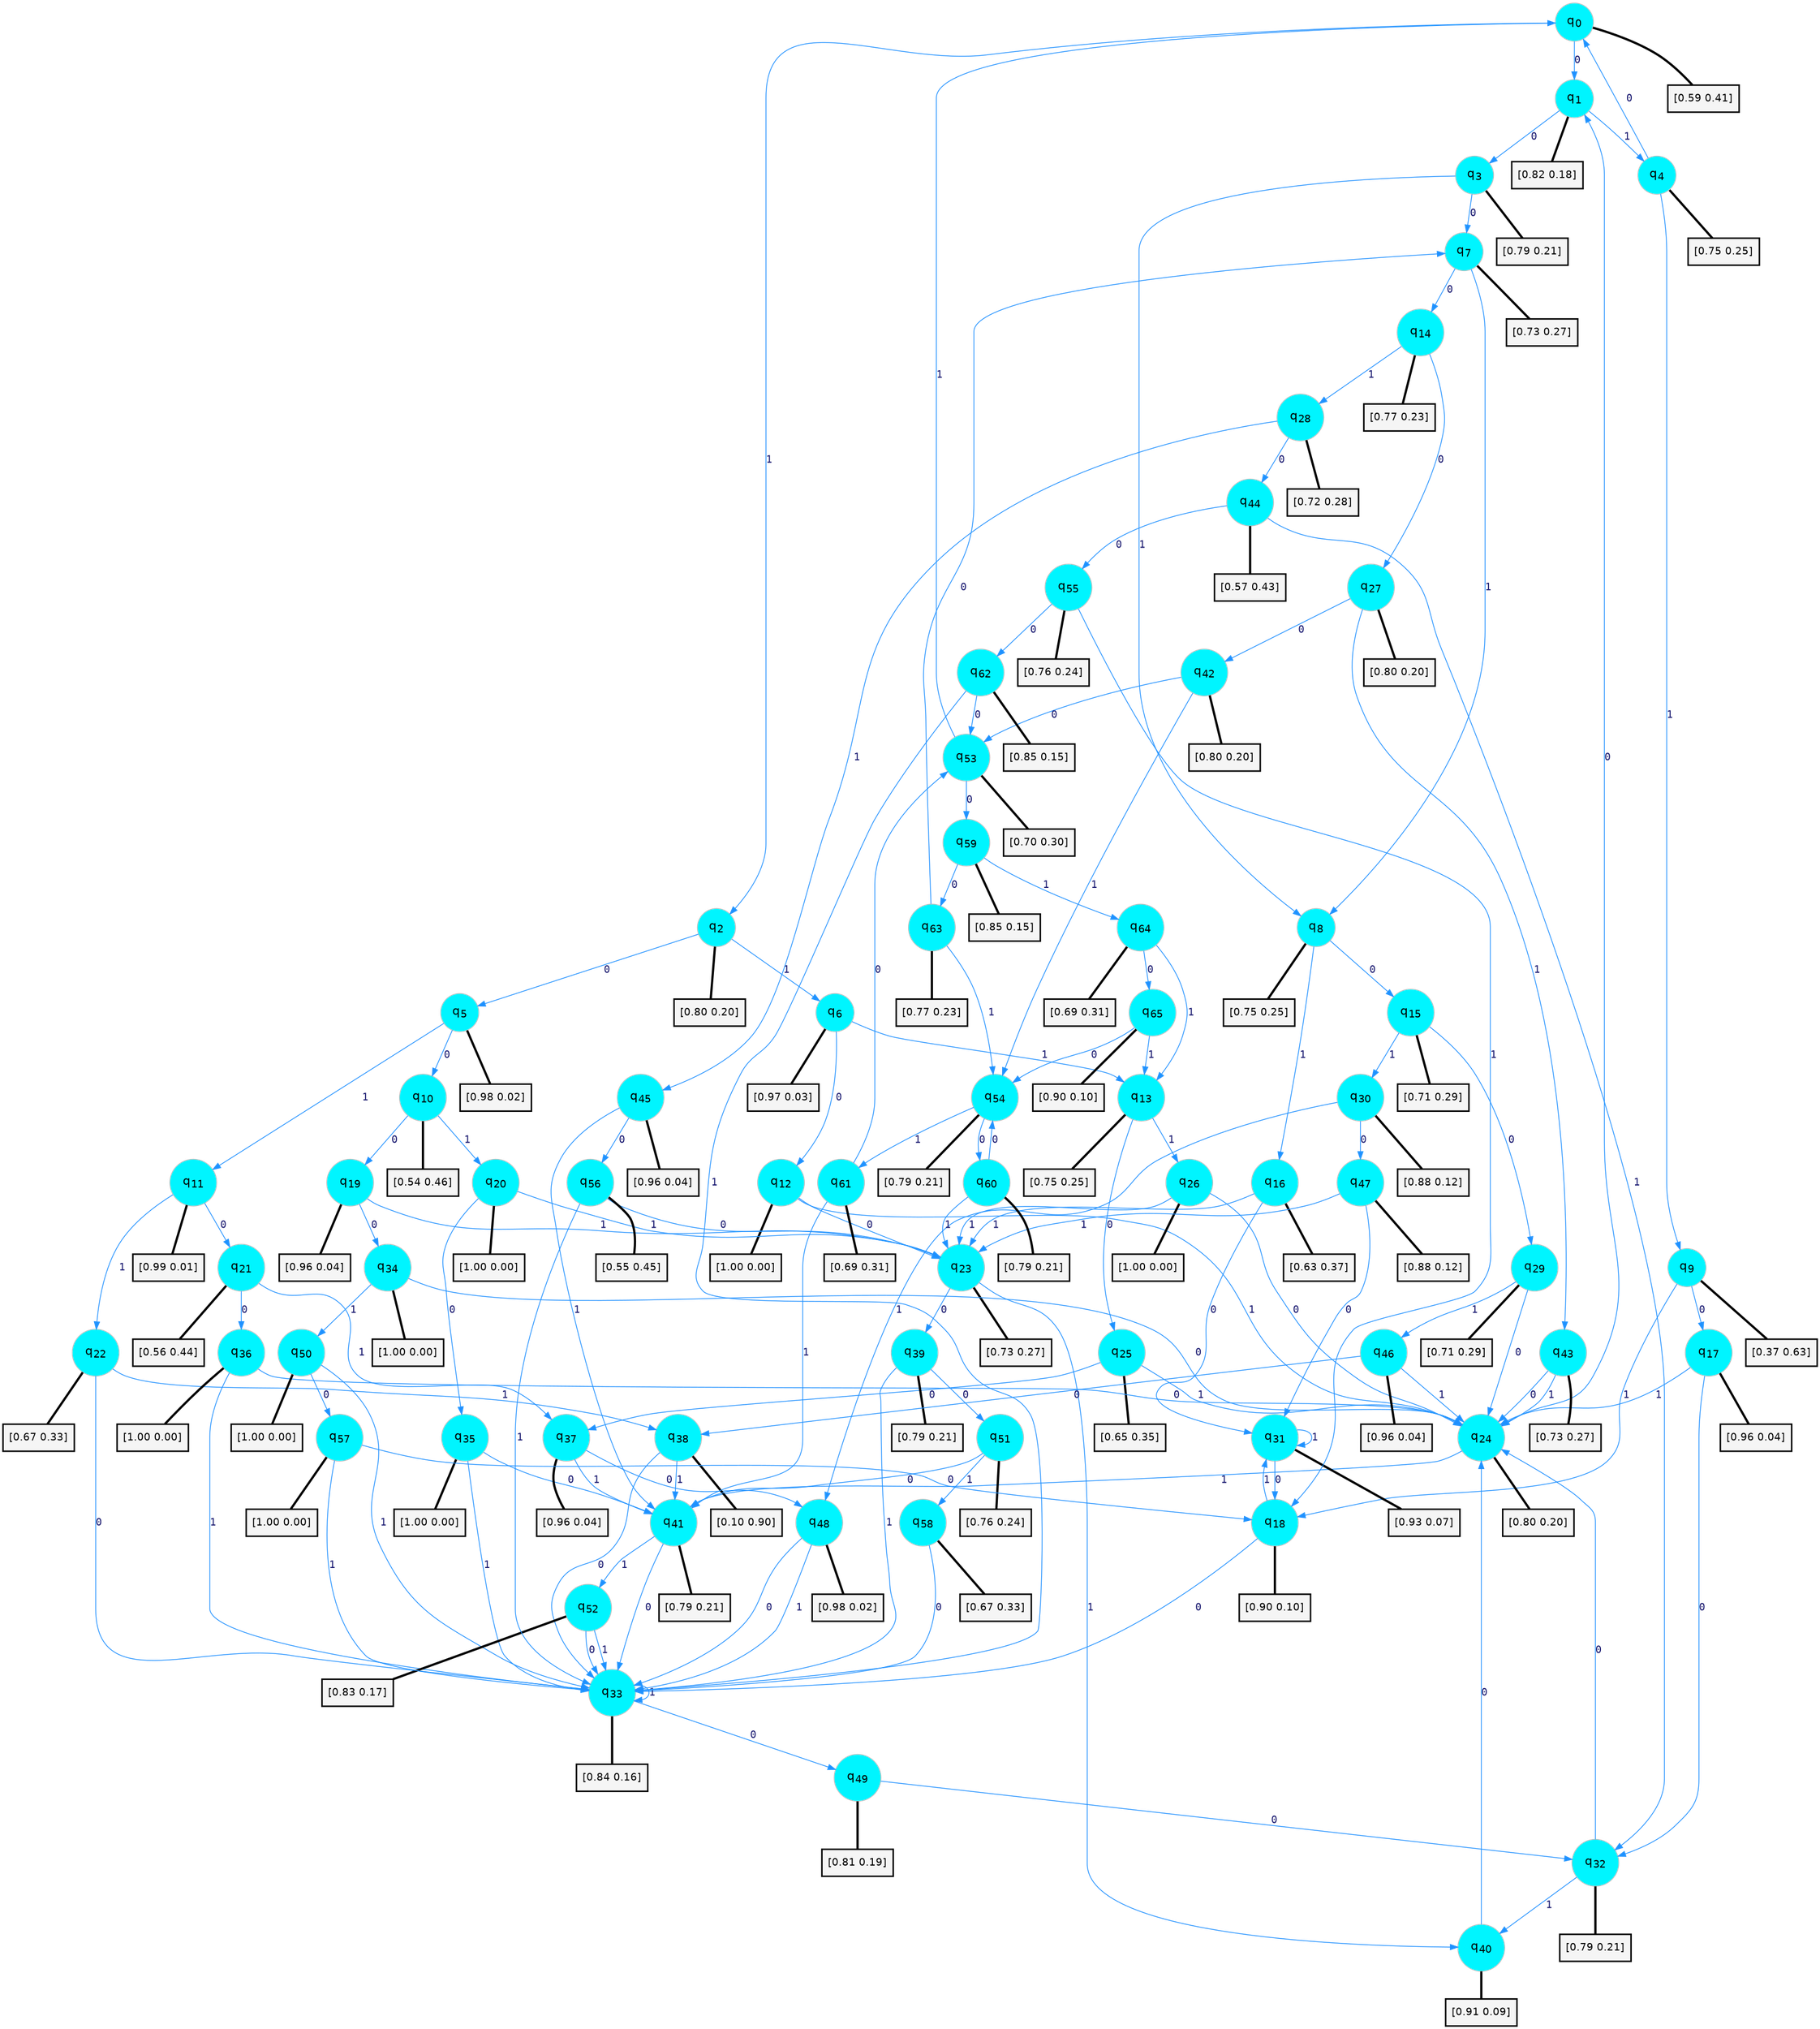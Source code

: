 digraph G {
graph [
bgcolor=transparent, dpi=300, rankdir=TD, size="40,25"];
node [
color=gray, fillcolor=turquoise1, fontcolor=black, fontname=Helvetica, fontsize=16, fontweight=bold, shape=circle, style=filled];
edge [
arrowsize=1, color=dodgerblue1, fontcolor=midnightblue, fontname=courier, fontweight=bold, penwidth=1, style=solid, weight=20];
0[label=<q<SUB>0</SUB>>];
1[label=<q<SUB>1</SUB>>];
2[label=<q<SUB>2</SUB>>];
3[label=<q<SUB>3</SUB>>];
4[label=<q<SUB>4</SUB>>];
5[label=<q<SUB>5</SUB>>];
6[label=<q<SUB>6</SUB>>];
7[label=<q<SUB>7</SUB>>];
8[label=<q<SUB>8</SUB>>];
9[label=<q<SUB>9</SUB>>];
10[label=<q<SUB>10</SUB>>];
11[label=<q<SUB>11</SUB>>];
12[label=<q<SUB>12</SUB>>];
13[label=<q<SUB>13</SUB>>];
14[label=<q<SUB>14</SUB>>];
15[label=<q<SUB>15</SUB>>];
16[label=<q<SUB>16</SUB>>];
17[label=<q<SUB>17</SUB>>];
18[label=<q<SUB>18</SUB>>];
19[label=<q<SUB>19</SUB>>];
20[label=<q<SUB>20</SUB>>];
21[label=<q<SUB>21</SUB>>];
22[label=<q<SUB>22</SUB>>];
23[label=<q<SUB>23</SUB>>];
24[label=<q<SUB>24</SUB>>];
25[label=<q<SUB>25</SUB>>];
26[label=<q<SUB>26</SUB>>];
27[label=<q<SUB>27</SUB>>];
28[label=<q<SUB>28</SUB>>];
29[label=<q<SUB>29</SUB>>];
30[label=<q<SUB>30</SUB>>];
31[label=<q<SUB>31</SUB>>];
32[label=<q<SUB>32</SUB>>];
33[label=<q<SUB>33</SUB>>];
34[label=<q<SUB>34</SUB>>];
35[label=<q<SUB>35</SUB>>];
36[label=<q<SUB>36</SUB>>];
37[label=<q<SUB>37</SUB>>];
38[label=<q<SUB>38</SUB>>];
39[label=<q<SUB>39</SUB>>];
40[label=<q<SUB>40</SUB>>];
41[label=<q<SUB>41</SUB>>];
42[label=<q<SUB>42</SUB>>];
43[label=<q<SUB>43</SUB>>];
44[label=<q<SUB>44</SUB>>];
45[label=<q<SUB>45</SUB>>];
46[label=<q<SUB>46</SUB>>];
47[label=<q<SUB>47</SUB>>];
48[label=<q<SUB>48</SUB>>];
49[label=<q<SUB>49</SUB>>];
50[label=<q<SUB>50</SUB>>];
51[label=<q<SUB>51</SUB>>];
52[label=<q<SUB>52</SUB>>];
53[label=<q<SUB>53</SUB>>];
54[label=<q<SUB>54</SUB>>];
55[label=<q<SUB>55</SUB>>];
56[label=<q<SUB>56</SUB>>];
57[label=<q<SUB>57</SUB>>];
58[label=<q<SUB>58</SUB>>];
59[label=<q<SUB>59</SUB>>];
60[label=<q<SUB>60</SUB>>];
61[label=<q<SUB>61</SUB>>];
62[label=<q<SUB>62</SUB>>];
63[label=<q<SUB>63</SUB>>];
64[label=<q<SUB>64</SUB>>];
65[label=<q<SUB>65</SUB>>];
66[label="[0.59 0.41]", shape=box,fontcolor=black, fontname=Helvetica, fontsize=14, penwidth=2, fillcolor=whitesmoke,color=black];
67[label="[0.82 0.18]", shape=box,fontcolor=black, fontname=Helvetica, fontsize=14, penwidth=2, fillcolor=whitesmoke,color=black];
68[label="[0.80 0.20]", shape=box,fontcolor=black, fontname=Helvetica, fontsize=14, penwidth=2, fillcolor=whitesmoke,color=black];
69[label="[0.79 0.21]", shape=box,fontcolor=black, fontname=Helvetica, fontsize=14, penwidth=2, fillcolor=whitesmoke,color=black];
70[label="[0.75 0.25]", shape=box,fontcolor=black, fontname=Helvetica, fontsize=14, penwidth=2, fillcolor=whitesmoke,color=black];
71[label="[0.98 0.02]", shape=box,fontcolor=black, fontname=Helvetica, fontsize=14, penwidth=2, fillcolor=whitesmoke,color=black];
72[label="[0.97 0.03]", shape=box,fontcolor=black, fontname=Helvetica, fontsize=14, penwidth=2, fillcolor=whitesmoke,color=black];
73[label="[0.73 0.27]", shape=box,fontcolor=black, fontname=Helvetica, fontsize=14, penwidth=2, fillcolor=whitesmoke,color=black];
74[label="[0.75 0.25]", shape=box,fontcolor=black, fontname=Helvetica, fontsize=14, penwidth=2, fillcolor=whitesmoke,color=black];
75[label="[0.37 0.63]", shape=box,fontcolor=black, fontname=Helvetica, fontsize=14, penwidth=2, fillcolor=whitesmoke,color=black];
76[label="[0.54 0.46]", shape=box,fontcolor=black, fontname=Helvetica, fontsize=14, penwidth=2, fillcolor=whitesmoke,color=black];
77[label="[0.99 0.01]", shape=box,fontcolor=black, fontname=Helvetica, fontsize=14, penwidth=2, fillcolor=whitesmoke,color=black];
78[label="[1.00 0.00]", shape=box,fontcolor=black, fontname=Helvetica, fontsize=14, penwidth=2, fillcolor=whitesmoke,color=black];
79[label="[0.75 0.25]", shape=box,fontcolor=black, fontname=Helvetica, fontsize=14, penwidth=2, fillcolor=whitesmoke,color=black];
80[label="[0.77 0.23]", shape=box,fontcolor=black, fontname=Helvetica, fontsize=14, penwidth=2, fillcolor=whitesmoke,color=black];
81[label="[0.71 0.29]", shape=box,fontcolor=black, fontname=Helvetica, fontsize=14, penwidth=2, fillcolor=whitesmoke,color=black];
82[label="[0.63 0.37]", shape=box,fontcolor=black, fontname=Helvetica, fontsize=14, penwidth=2, fillcolor=whitesmoke,color=black];
83[label="[0.96 0.04]", shape=box,fontcolor=black, fontname=Helvetica, fontsize=14, penwidth=2, fillcolor=whitesmoke,color=black];
84[label="[0.90 0.10]", shape=box,fontcolor=black, fontname=Helvetica, fontsize=14, penwidth=2, fillcolor=whitesmoke,color=black];
85[label="[0.96 0.04]", shape=box,fontcolor=black, fontname=Helvetica, fontsize=14, penwidth=2, fillcolor=whitesmoke,color=black];
86[label="[1.00 0.00]", shape=box,fontcolor=black, fontname=Helvetica, fontsize=14, penwidth=2, fillcolor=whitesmoke,color=black];
87[label="[0.56 0.44]", shape=box,fontcolor=black, fontname=Helvetica, fontsize=14, penwidth=2, fillcolor=whitesmoke,color=black];
88[label="[0.67 0.33]", shape=box,fontcolor=black, fontname=Helvetica, fontsize=14, penwidth=2, fillcolor=whitesmoke,color=black];
89[label="[0.73 0.27]", shape=box,fontcolor=black, fontname=Helvetica, fontsize=14, penwidth=2, fillcolor=whitesmoke,color=black];
90[label="[0.80 0.20]", shape=box,fontcolor=black, fontname=Helvetica, fontsize=14, penwidth=2, fillcolor=whitesmoke,color=black];
91[label="[0.65 0.35]", shape=box,fontcolor=black, fontname=Helvetica, fontsize=14, penwidth=2, fillcolor=whitesmoke,color=black];
92[label="[1.00 0.00]", shape=box,fontcolor=black, fontname=Helvetica, fontsize=14, penwidth=2, fillcolor=whitesmoke,color=black];
93[label="[0.80 0.20]", shape=box,fontcolor=black, fontname=Helvetica, fontsize=14, penwidth=2, fillcolor=whitesmoke,color=black];
94[label="[0.72 0.28]", shape=box,fontcolor=black, fontname=Helvetica, fontsize=14, penwidth=2, fillcolor=whitesmoke,color=black];
95[label="[0.71 0.29]", shape=box,fontcolor=black, fontname=Helvetica, fontsize=14, penwidth=2, fillcolor=whitesmoke,color=black];
96[label="[0.88 0.12]", shape=box,fontcolor=black, fontname=Helvetica, fontsize=14, penwidth=2, fillcolor=whitesmoke,color=black];
97[label="[0.93 0.07]", shape=box,fontcolor=black, fontname=Helvetica, fontsize=14, penwidth=2, fillcolor=whitesmoke,color=black];
98[label="[0.79 0.21]", shape=box,fontcolor=black, fontname=Helvetica, fontsize=14, penwidth=2, fillcolor=whitesmoke,color=black];
99[label="[0.84 0.16]", shape=box,fontcolor=black, fontname=Helvetica, fontsize=14, penwidth=2, fillcolor=whitesmoke,color=black];
100[label="[1.00 0.00]", shape=box,fontcolor=black, fontname=Helvetica, fontsize=14, penwidth=2, fillcolor=whitesmoke,color=black];
101[label="[1.00 0.00]", shape=box,fontcolor=black, fontname=Helvetica, fontsize=14, penwidth=2, fillcolor=whitesmoke,color=black];
102[label="[1.00 0.00]", shape=box,fontcolor=black, fontname=Helvetica, fontsize=14, penwidth=2, fillcolor=whitesmoke,color=black];
103[label="[0.96 0.04]", shape=box,fontcolor=black, fontname=Helvetica, fontsize=14, penwidth=2, fillcolor=whitesmoke,color=black];
104[label="[0.10 0.90]", shape=box,fontcolor=black, fontname=Helvetica, fontsize=14, penwidth=2, fillcolor=whitesmoke,color=black];
105[label="[0.79 0.21]", shape=box,fontcolor=black, fontname=Helvetica, fontsize=14, penwidth=2, fillcolor=whitesmoke,color=black];
106[label="[0.91 0.09]", shape=box,fontcolor=black, fontname=Helvetica, fontsize=14, penwidth=2, fillcolor=whitesmoke,color=black];
107[label="[0.79 0.21]", shape=box,fontcolor=black, fontname=Helvetica, fontsize=14, penwidth=2, fillcolor=whitesmoke,color=black];
108[label="[0.80 0.20]", shape=box,fontcolor=black, fontname=Helvetica, fontsize=14, penwidth=2, fillcolor=whitesmoke,color=black];
109[label="[0.73 0.27]", shape=box,fontcolor=black, fontname=Helvetica, fontsize=14, penwidth=2, fillcolor=whitesmoke,color=black];
110[label="[0.57 0.43]", shape=box,fontcolor=black, fontname=Helvetica, fontsize=14, penwidth=2, fillcolor=whitesmoke,color=black];
111[label="[0.96 0.04]", shape=box,fontcolor=black, fontname=Helvetica, fontsize=14, penwidth=2, fillcolor=whitesmoke,color=black];
112[label="[0.96 0.04]", shape=box,fontcolor=black, fontname=Helvetica, fontsize=14, penwidth=2, fillcolor=whitesmoke,color=black];
113[label="[0.88 0.12]", shape=box,fontcolor=black, fontname=Helvetica, fontsize=14, penwidth=2, fillcolor=whitesmoke,color=black];
114[label="[0.98 0.02]", shape=box,fontcolor=black, fontname=Helvetica, fontsize=14, penwidth=2, fillcolor=whitesmoke,color=black];
115[label="[0.81 0.19]", shape=box,fontcolor=black, fontname=Helvetica, fontsize=14, penwidth=2, fillcolor=whitesmoke,color=black];
116[label="[1.00 0.00]", shape=box,fontcolor=black, fontname=Helvetica, fontsize=14, penwidth=2, fillcolor=whitesmoke,color=black];
117[label="[0.76 0.24]", shape=box,fontcolor=black, fontname=Helvetica, fontsize=14, penwidth=2, fillcolor=whitesmoke,color=black];
118[label="[0.83 0.17]", shape=box,fontcolor=black, fontname=Helvetica, fontsize=14, penwidth=2, fillcolor=whitesmoke,color=black];
119[label="[0.70 0.30]", shape=box,fontcolor=black, fontname=Helvetica, fontsize=14, penwidth=2, fillcolor=whitesmoke,color=black];
120[label="[0.79 0.21]", shape=box,fontcolor=black, fontname=Helvetica, fontsize=14, penwidth=2, fillcolor=whitesmoke,color=black];
121[label="[0.76 0.24]", shape=box,fontcolor=black, fontname=Helvetica, fontsize=14, penwidth=2, fillcolor=whitesmoke,color=black];
122[label="[0.55 0.45]", shape=box,fontcolor=black, fontname=Helvetica, fontsize=14, penwidth=2, fillcolor=whitesmoke,color=black];
123[label="[1.00 0.00]", shape=box,fontcolor=black, fontname=Helvetica, fontsize=14, penwidth=2, fillcolor=whitesmoke,color=black];
124[label="[0.67 0.33]", shape=box,fontcolor=black, fontname=Helvetica, fontsize=14, penwidth=2, fillcolor=whitesmoke,color=black];
125[label="[0.85 0.15]", shape=box,fontcolor=black, fontname=Helvetica, fontsize=14, penwidth=2, fillcolor=whitesmoke,color=black];
126[label="[0.79 0.21]", shape=box,fontcolor=black, fontname=Helvetica, fontsize=14, penwidth=2, fillcolor=whitesmoke,color=black];
127[label="[0.69 0.31]", shape=box,fontcolor=black, fontname=Helvetica, fontsize=14, penwidth=2, fillcolor=whitesmoke,color=black];
128[label="[0.85 0.15]", shape=box,fontcolor=black, fontname=Helvetica, fontsize=14, penwidth=2, fillcolor=whitesmoke,color=black];
129[label="[0.77 0.23]", shape=box,fontcolor=black, fontname=Helvetica, fontsize=14, penwidth=2, fillcolor=whitesmoke,color=black];
130[label="[0.69 0.31]", shape=box,fontcolor=black, fontname=Helvetica, fontsize=14, penwidth=2, fillcolor=whitesmoke,color=black];
131[label="[0.90 0.10]", shape=box,fontcolor=black, fontname=Helvetica, fontsize=14, penwidth=2, fillcolor=whitesmoke,color=black];
0->1 [label=0];
0->2 [label=1];
0->66 [arrowhead=none, penwidth=3,color=black];
1->3 [label=0];
1->4 [label=1];
1->67 [arrowhead=none, penwidth=3,color=black];
2->5 [label=0];
2->6 [label=1];
2->68 [arrowhead=none, penwidth=3,color=black];
3->7 [label=0];
3->8 [label=1];
3->69 [arrowhead=none, penwidth=3,color=black];
4->0 [label=0];
4->9 [label=1];
4->70 [arrowhead=none, penwidth=3,color=black];
5->10 [label=0];
5->11 [label=1];
5->71 [arrowhead=none, penwidth=3,color=black];
6->12 [label=0];
6->13 [label=1];
6->72 [arrowhead=none, penwidth=3,color=black];
7->14 [label=0];
7->8 [label=1];
7->73 [arrowhead=none, penwidth=3,color=black];
8->15 [label=0];
8->16 [label=1];
8->74 [arrowhead=none, penwidth=3,color=black];
9->17 [label=0];
9->18 [label=1];
9->75 [arrowhead=none, penwidth=3,color=black];
10->19 [label=0];
10->20 [label=1];
10->76 [arrowhead=none, penwidth=3,color=black];
11->21 [label=0];
11->22 [label=1];
11->77 [arrowhead=none, penwidth=3,color=black];
12->23 [label=0];
12->24 [label=1];
12->78 [arrowhead=none, penwidth=3,color=black];
13->25 [label=0];
13->26 [label=1];
13->79 [arrowhead=none, penwidth=3,color=black];
14->27 [label=0];
14->28 [label=1];
14->80 [arrowhead=none, penwidth=3,color=black];
15->29 [label=0];
15->30 [label=1];
15->81 [arrowhead=none, penwidth=3,color=black];
16->31 [label=0];
16->23 [label=1];
16->82 [arrowhead=none, penwidth=3,color=black];
17->32 [label=0];
17->24 [label=1];
17->83 [arrowhead=none, penwidth=3,color=black];
18->33 [label=0];
18->31 [label=1];
18->84 [arrowhead=none, penwidth=3,color=black];
19->34 [label=0];
19->23 [label=1];
19->85 [arrowhead=none, penwidth=3,color=black];
20->35 [label=0];
20->23 [label=1];
20->86 [arrowhead=none, penwidth=3,color=black];
21->36 [label=0];
21->37 [label=1];
21->87 [arrowhead=none, penwidth=3,color=black];
22->33 [label=0];
22->38 [label=1];
22->88 [arrowhead=none, penwidth=3,color=black];
23->39 [label=0];
23->40 [label=1];
23->89 [arrowhead=none, penwidth=3,color=black];
24->1 [label=0];
24->41 [label=1];
24->90 [arrowhead=none, penwidth=3,color=black];
25->37 [label=0];
25->24 [label=1];
25->91 [arrowhead=none, penwidth=3,color=black];
26->24 [label=0];
26->23 [label=1];
26->92 [arrowhead=none, penwidth=3,color=black];
27->42 [label=0];
27->43 [label=1];
27->93 [arrowhead=none, penwidth=3,color=black];
28->44 [label=0];
28->45 [label=1];
28->94 [arrowhead=none, penwidth=3,color=black];
29->24 [label=0];
29->46 [label=1];
29->95 [arrowhead=none, penwidth=3,color=black];
30->47 [label=0];
30->48 [label=1];
30->96 [arrowhead=none, penwidth=3,color=black];
31->18 [label=0];
31->31 [label=1];
31->97 [arrowhead=none, penwidth=3,color=black];
32->24 [label=0];
32->40 [label=1];
32->98 [arrowhead=none, penwidth=3,color=black];
33->49 [label=0];
33->33 [label=1];
33->99 [arrowhead=none, penwidth=3,color=black];
34->24 [label=0];
34->50 [label=1];
34->100 [arrowhead=none, penwidth=3,color=black];
35->41 [label=0];
35->33 [label=1];
35->101 [arrowhead=none, penwidth=3,color=black];
36->24 [label=0];
36->33 [label=1];
36->102 [arrowhead=none, penwidth=3,color=black];
37->48 [label=0];
37->41 [label=1];
37->103 [arrowhead=none, penwidth=3,color=black];
38->33 [label=0];
38->41 [label=1];
38->104 [arrowhead=none, penwidth=3,color=black];
39->51 [label=0];
39->33 [label=1];
39->105 [arrowhead=none, penwidth=3,color=black];
40->24 [label=0];
40->106 [arrowhead=none, penwidth=3,color=black];
41->33 [label=0];
41->52 [label=1];
41->107 [arrowhead=none, penwidth=3,color=black];
42->53 [label=0];
42->54 [label=1];
42->108 [arrowhead=none, penwidth=3,color=black];
43->24 [label=0];
43->24 [label=1];
43->109 [arrowhead=none, penwidth=3,color=black];
44->55 [label=0];
44->32 [label=1];
44->110 [arrowhead=none, penwidth=3,color=black];
45->56 [label=0];
45->41 [label=1];
45->111 [arrowhead=none, penwidth=3,color=black];
46->38 [label=0];
46->24 [label=1];
46->112 [arrowhead=none, penwidth=3,color=black];
47->31 [label=0];
47->23 [label=1];
47->113 [arrowhead=none, penwidth=3,color=black];
48->33 [label=0];
48->33 [label=1];
48->114 [arrowhead=none, penwidth=3,color=black];
49->32 [label=0];
49->115 [arrowhead=none, penwidth=3,color=black];
50->57 [label=0];
50->33 [label=1];
50->116 [arrowhead=none, penwidth=3,color=black];
51->41 [label=0];
51->58 [label=1];
51->117 [arrowhead=none, penwidth=3,color=black];
52->33 [label=0];
52->33 [label=1];
52->118 [arrowhead=none, penwidth=3,color=black];
53->59 [label=0];
53->0 [label=1];
53->119 [arrowhead=none, penwidth=3,color=black];
54->60 [label=0];
54->61 [label=1];
54->120 [arrowhead=none, penwidth=3,color=black];
55->62 [label=0];
55->18 [label=1];
55->121 [arrowhead=none, penwidth=3,color=black];
56->23 [label=0];
56->33 [label=1];
56->122 [arrowhead=none, penwidth=3,color=black];
57->18 [label=0];
57->33 [label=1];
57->123 [arrowhead=none, penwidth=3,color=black];
58->33 [label=0];
58->124 [arrowhead=none, penwidth=3,color=black];
59->63 [label=0];
59->64 [label=1];
59->125 [arrowhead=none, penwidth=3,color=black];
60->54 [label=0];
60->23 [label=1];
60->126 [arrowhead=none, penwidth=3,color=black];
61->53 [label=0];
61->41 [label=1];
61->127 [arrowhead=none, penwidth=3,color=black];
62->53 [label=0];
62->33 [label=1];
62->128 [arrowhead=none, penwidth=3,color=black];
63->7 [label=0];
63->54 [label=1];
63->129 [arrowhead=none, penwidth=3,color=black];
64->65 [label=0];
64->13 [label=1];
64->130 [arrowhead=none, penwidth=3,color=black];
65->54 [label=0];
65->13 [label=1];
65->131 [arrowhead=none, penwidth=3,color=black];
}
